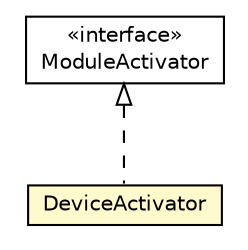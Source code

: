 #!/usr/local/bin/dot
#
# Class diagram 
# Generated by UMLGraph version R5_6-24-gf6e263 (http://www.umlgraph.org/)
#

digraph G {
	edge [fontname="Helvetica",fontsize=10,labelfontname="Helvetica",labelfontsize=10];
	node [fontname="Helvetica",fontsize=10,shape=plaintext];
	nodesep=0.25;
	ranksep=0.5;
	// org.universAAL.middleware.container.ModuleActivator
	c3564234 [label=<<table title="org.universAAL.middleware.container.ModuleActivator" border="0" cellborder="1" cellspacing="0" cellpadding="2" port="p" href="../middleware/container/ModuleActivator.html">
		<tr><td><table border="0" cellspacing="0" cellpadding="1">
<tr><td align="center" balign="center"> &#171;interface&#187; </td></tr>
<tr><td align="center" balign="center"> ModuleActivator </td></tr>
		</table></td></tr>
		</table>>, URL="../middleware/container/ModuleActivator.html", fontname="Helvetica", fontcolor="black", fontsize=10.0];
	// org.universAAL.ontology.DeviceActivator
	c3564803 [label=<<table title="org.universAAL.ontology.DeviceActivator" border="0" cellborder="1" cellspacing="0" cellpadding="2" port="p" bgcolor="lemonChiffon" href="./DeviceActivator.html">
		<tr><td><table border="0" cellspacing="0" cellpadding="1">
<tr><td align="center" balign="center"> DeviceActivator </td></tr>
		</table></td></tr>
		</table>>, URL="./DeviceActivator.html", fontname="Helvetica", fontcolor="black", fontsize=10.0];
	//org.universAAL.ontology.DeviceActivator implements org.universAAL.middleware.container.ModuleActivator
	c3564234:p -> c3564803:p [dir=back,arrowtail=empty,style=dashed];
}

